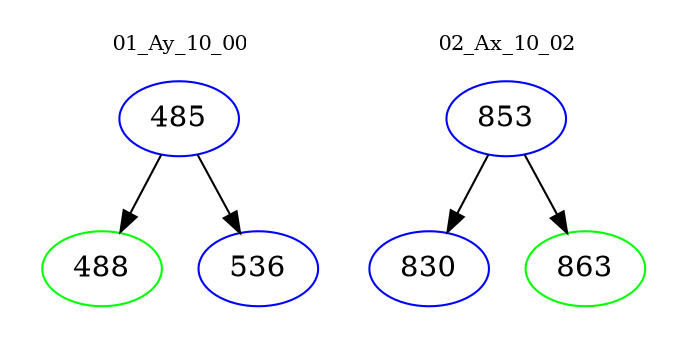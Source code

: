 digraph{
subgraph cluster_0 {
color = white
label = "01_Ay_10_00";
fontsize=10;
T0_485 [label="485", color="blue"]
T0_485 -> T0_488 [color="black"]
T0_488 [label="488", color="green"]
T0_485 -> T0_536 [color="black"]
T0_536 [label="536", color="blue"]
}
subgraph cluster_1 {
color = white
label = "02_Ax_10_02";
fontsize=10;
T1_853 [label="853", color="blue"]
T1_853 -> T1_830 [color="black"]
T1_830 [label="830", color="blue"]
T1_853 -> T1_863 [color="black"]
T1_863 [label="863", color="green"]
}
}

